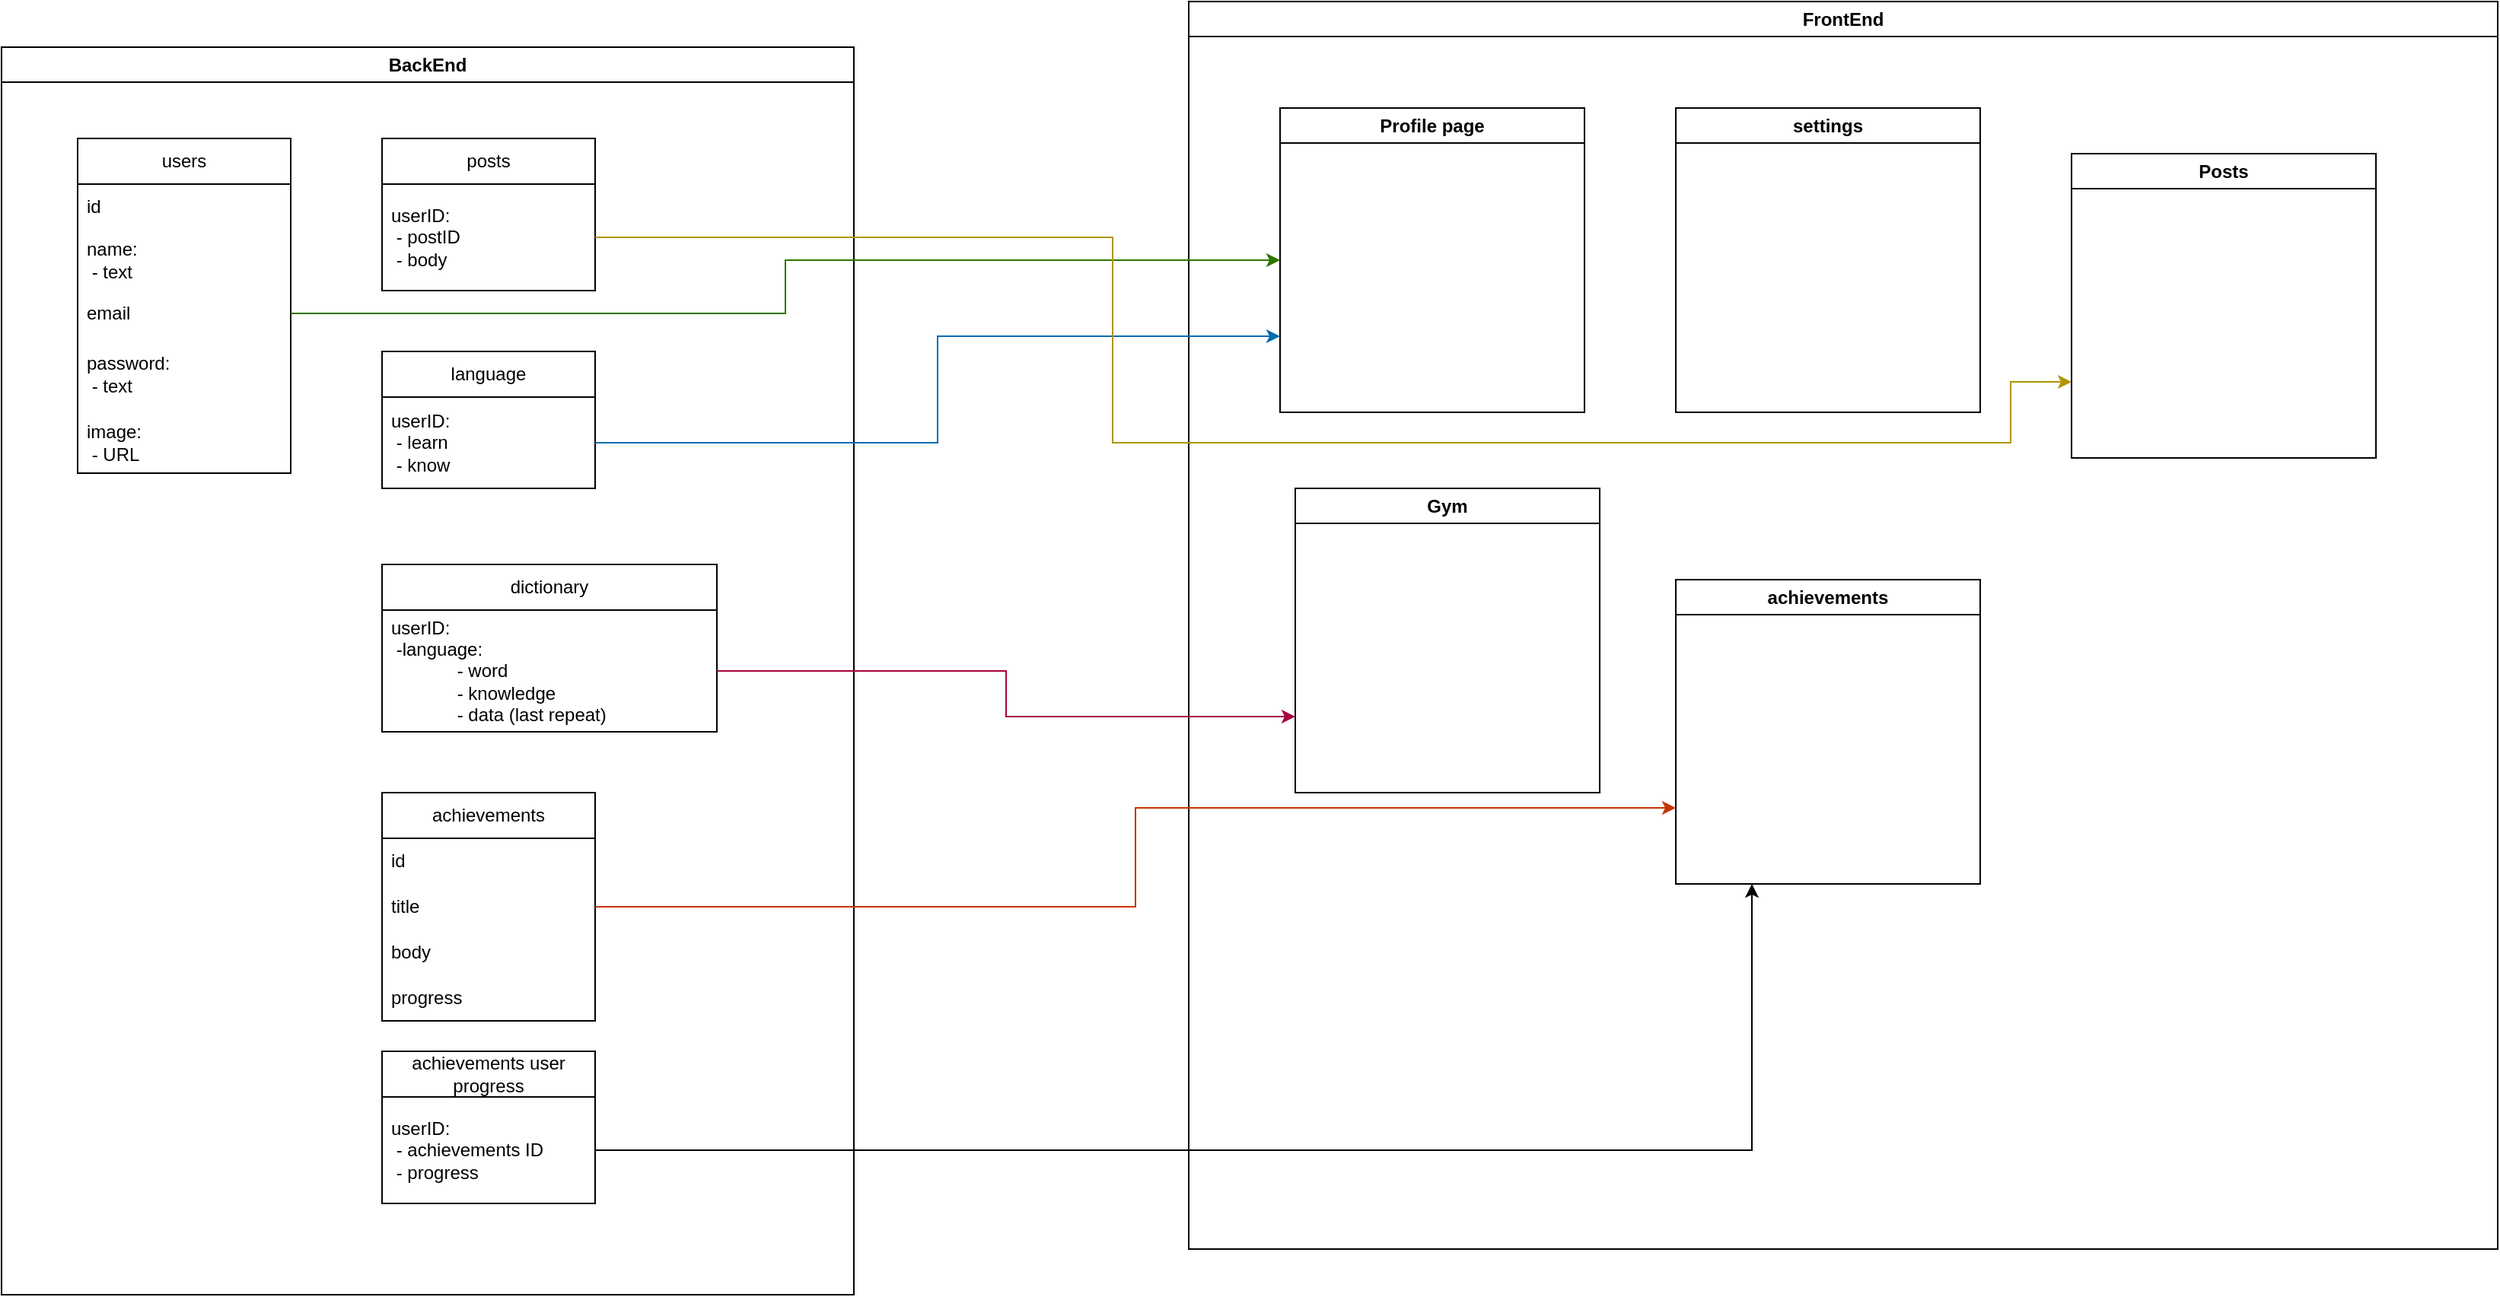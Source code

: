 <mxfile version="20.6.0" type="github">
  <diagram id="ck00l7Mgybi-_arUy2Rb" name="Page-1">
    <mxGraphModel dx="1422" dy="762" grid="1" gridSize="10" guides="1" tooltips="1" connect="1" arrows="1" fold="1" page="1" pageScale="1" pageWidth="2339" pageHeight="3300" math="0" shadow="0">
      <root>
        <mxCell id="0" />
        <mxCell id="1" parent="0" />
        <mxCell id="QpnBZLkLuOmUYs_tp1LJ-1" value="BackEnd" style="swimlane;whiteSpace=wrap;html=1;" vertex="1" parent="1">
          <mxGeometry x="90" y="90" width="560" height="820" as="geometry">
            <mxRectangle x="90" y="90" width="90" height="30" as="alternateBounds" />
          </mxGeometry>
        </mxCell>
        <mxCell id="QpnBZLkLuOmUYs_tp1LJ-16" value="users" style="swimlane;fontStyle=0;childLayout=stackLayout;horizontal=1;startSize=30;horizontalStack=0;resizeParent=1;resizeParentMax=0;resizeLast=0;collapsible=1;marginBottom=0;whiteSpace=wrap;html=1;" vertex="1" parent="QpnBZLkLuOmUYs_tp1LJ-1">
          <mxGeometry x="50" y="60" width="140" height="220" as="geometry" />
        </mxCell>
        <mxCell id="QpnBZLkLuOmUYs_tp1LJ-17" value="id" style="text;strokeColor=none;fillColor=none;align=left;verticalAlign=middle;spacingLeft=4;spacingRight=4;overflow=hidden;points=[[0,0.5],[1,0.5]];portConstraint=eastwest;rotatable=0;whiteSpace=wrap;html=1;" vertex="1" parent="QpnBZLkLuOmUYs_tp1LJ-16">
          <mxGeometry y="30" width="140" height="30" as="geometry" />
        </mxCell>
        <mxCell id="QpnBZLkLuOmUYs_tp1LJ-18" value="name:&lt;br&gt;&lt;span style=&quot;&quot;&gt;	&lt;/span&gt;&lt;span style=&quot;white-space: pre;&quot;&gt;	&lt;/span&gt;- text" style="text;strokeColor=none;fillColor=none;align=left;verticalAlign=middle;spacingLeft=4;spacingRight=4;overflow=hidden;points=[[0,0.5],[1,0.5]];portConstraint=eastwest;rotatable=0;whiteSpace=wrap;html=1;" vertex="1" parent="QpnBZLkLuOmUYs_tp1LJ-16">
          <mxGeometry y="60" width="140" height="40" as="geometry" />
        </mxCell>
        <mxCell id="QpnBZLkLuOmUYs_tp1LJ-19" value="email" style="text;strokeColor=none;fillColor=none;align=left;verticalAlign=middle;spacingLeft=4;spacingRight=4;overflow=hidden;points=[[0,0.5],[1,0.5]];portConstraint=eastwest;rotatable=0;whiteSpace=wrap;html=1;" vertex="1" parent="QpnBZLkLuOmUYs_tp1LJ-16">
          <mxGeometry y="100" width="140" height="30" as="geometry" />
        </mxCell>
        <mxCell id="QpnBZLkLuOmUYs_tp1LJ-21" value="password:&lt;br&gt;&lt;span style=&quot;white-space: pre;&quot;&gt;	&lt;/span&gt;- text" style="text;strokeColor=none;fillColor=none;align=left;verticalAlign=middle;spacingLeft=4;spacingRight=4;overflow=hidden;points=[[0,0.5],[1,0.5]];portConstraint=eastwest;rotatable=0;whiteSpace=wrap;html=1;" vertex="1" parent="QpnBZLkLuOmUYs_tp1LJ-16">
          <mxGeometry y="130" width="140" height="50" as="geometry" />
        </mxCell>
        <mxCell id="QpnBZLkLuOmUYs_tp1LJ-20" value="image:&lt;br&gt;&lt;span style=&quot;white-space: pre;&quot;&gt;	&lt;/span&gt;- URL" style="text;strokeColor=none;fillColor=none;align=left;verticalAlign=middle;spacingLeft=4;spacingRight=4;overflow=hidden;points=[[0,0.5],[1,0.5]];portConstraint=eastwest;rotatable=0;whiteSpace=wrap;html=1;" vertex="1" parent="QpnBZLkLuOmUYs_tp1LJ-16">
          <mxGeometry y="180" width="140" height="40" as="geometry" />
        </mxCell>
        <mxCell id="QpnBZLkLuOmUYs_tp1LJ-26" value="posts" style="swimlane;fontStyle=0;childLayout=stackLayout;horizontal=1;startSize=30;horizontalStack=0;resizeParent=1;resizeParentMax=0;resizeLast=0;collapsible=1;marginBottom=0;whiteSpace=wrap;html=1;" vertex="1" parent="QpnBZLkLuOmUYs_tp1LJ-1">
          <mxGeometry x="250" y="60" width="140" height="100" as="geometry" />
        </mxCell>
        <mxCell id="QpnBZLkLuOmUYs_tp1LJ-27" value="userID:&lt;br&gt;&lt;span style=&quot;white-space: pre;&quot;&gt;	&lt;/span&gt;- postID&lt;br&gt;&lt;span style=&quot;white-space: pre;&quot;&gt;	&lt;/span&gt;- body" style="text;strokeColor=none;fillColor=none;align=left;verticalAlign=middle;spacingLeft=4;spacingRight=4;overflow=hidden;points=[[0,0.5],[1,0.5]];portConstraint=eastwest;rotatable=0;whiteSpace=wrap;html=1;" vertex="1" parent="QpnBZLkLuOmUYs_tp1LJ-26">
          <mxGeometry y="30" width="140" height="70" as="geometry" />
        </mxCell>
        <mxCell id="QpnBZLkLuOmUYs_tp1LJ-31" value="language" style="swimlane;fontStyle=0;childLayout=stackLayout;horizontal=1;startSize=30;horizontalStack=0;resizeParent=1;resizeParentMax=0;resizeLast=0;collapsible=1;marginBottom=0;whiteSpace=wrap;html=1;" vertex="1" parent="QpnBZLkLuOmUYs_tp1LJ-1">
          <mxGeometry x="250" y="200" width="140" height="90" as="geometry" />
        </mxCell>
        <mxCell id="QpnBZLkLuOmUYs_tp1LJ-32" value="userID:&lt;br&gt;&lt;span style=&quot;white-space: pre;&quot;&gt;	&lt;/span&gt;- learn&lt;br&gt;&lt;span style=&quot;white-space: pre;&quot;&gt;	&lt;/span&gt;- know" style="text;strokeColor=none;fillColor=none;align=left;verticalAlign=middle;spacingLeft=4;spacingRight=4;overflow=hidden;points=[[0,0.5],[1,0.5]];portConstraint=eastwest;rotatable=0;whiteSpace=wrap;html=1;" vertex="1" parent="QpnBZLkLuOmUYs_tp1LJ-31">
          <mxGeometry y="30" width="140" height="60" as="geometry" />
        </mxCell>
        <mxCell id="QpnBZLkLuOmUYs_tp1LJ-35" value="dictionary" style="swimlane;fontStyle=0;childLayout=stackLayout;horizontal=1;startSize=30;horizontalStack=0;resizeParent=1;resizeParentMax=0;resizeLast=0;collapsible=1;marginBottom=0;whiteSpace=wrap;html=1;" vertex="1" parent="QpnBZLkLuOmUYs_tp1LJ-1">
          <mxGeometry x="250" y="340" width="220" height="110" as="geometry" />
        </mxCell>
        <mxCell id="QpnBZLkLuOmUYs_tp1LJ-36" value="userID:&lt;br&gt;&lt;span style=&quot;white-space: pre;&quot;&gt;	&lt;/span&gt;-language:&amp;nbsp;&lt;br&gt;&lt;blockquote style=&quot;margin: 0 0 0 40px; border: none; padding: 0px;&quot;&gt;&lt;span style=&quot;white-space: pre;&quot;&gt;	&lt;/span&gt;- word&lt;br&gt;&lt;span style=&quot;white-space: pre;&quot;&gt;	&lt;/span&gt;- knowledge&lt;br&gt;&lt;span style=&quot;white-space: pre;&quot;&gt;	&lt;/span&gt;- data (last repeat)&lt;/blockquote&gt;" style="text;strokeColor=none;fillColor=none;align=left;verticalAlign=middle;spacingLeft=4;spacingRight=4;overflow=hidden;points=[[0,0.5],[1,0.5]];portConstraint=eastwest;rotatable=0;whiteSpace=wrap;html=1;" vertex="1" parent="QpnBZLkLuOmUYs_tp1LJ-35">
          <mxGeometry y="30" width="220" height="80" as="geometry" />
        </mxCell>
        <mxCell id="QpnBZLkLuOmUYs_tp1LJ-47" value="achievements" style="swimlane;fontStyle=0;childLayout=stackLayout;horizontal=1;startSize=30;horizontalStack=0;resizeParent=1;resizeParentMax=0;resizeLast=0;collapsible=1;marginBottom=0;whiteSpace=wrap;html=1;" vertex="1" parent="QpnBZLkLuOmUYs_tp1LJ-1">
          <mxGeometry x="250" y="490" width="140" height="150" as="geometry" />
        </mxCell>
        <mxCell id="QpnBZLkLuOmUYs_tp1LJ-48" value="id" style="text;strokeColor=none;fillColor=none;align=left;verticalAlign=middle;spacingLeft=4;spacingRight=4;overflow=hidden;points=[[0,0.5],[1,0.5]];portConstraint=eastwest;rotatable=0;whiteSpace=wrap;html=1;" vertex="1" parent="QpnBZLkLuOmUYs_tp1LJ-47">
          <mxGeometry y="30" width="140" height="30" as="geometry" />
        </mxCell>
        <mxCell id="QpnBZLkLuOmUYs_tp1LJ-49" value="title" style="text;strokeColor=none;fillColor=none;align=left;verticalAlign=middle;spacingLeft=4;spacingRight=4;overflow=hidden;points=[[0,0.5],[1,0.5]];portConstraint=eastwest;rotatable=0;whiteSpace=wrap;html=1;" vertex="1" parent="QpnBZLkLuOmUYs_tp1LJ-47">
          <mxGeometry y="60" width="140" height="30" as="geometry" />
        </mxCell>
        <mxCell id="QpnBZLkLuOmUYs_tp1LJ-51" value="body" style="text;strokeColor=none;fillColor=none;align=left;verticalAlign=middle;spacingLeft=4;spacingRight=4;overflow=hidden;points=[[0,0.5],[1,0.5]];portConstraint=eastwest;rotatable=0;whiteSpace=wrap;html=1;" vertex="1" parent="QpnBZLkLuOmUYs_tp1LJ-47">
          <mxGeometry y="90" width="140" height="30" as="geometry" />
        </mxCell>
        <mxCell id="QpnBZLkLuOmUYs_tp1LJ-50" value="progress" style="text;strokeColor=none;fillColor=none;align=left;verticalAlign=middle;spacingLeft=4;spacingRight=4;overflow=hidden;points=[[0,0.5],[1,0.5]];portConstraint=eastwest;rotatable=0;whiteSpace=wrap;html=1;" vertex="1" parent="QpnBZLkLuOmUYs_tp1LJ-47">
          <mxGeometry y="120" width="140" height="30" as="geometry" />
        </mxCell>
        <mxCell id="QpnBZLkLuOmUYs_tp1LJ-53" value="achievements user progress" style="swimlane;fontStyle=0;childLayout=stackLayout;horizontal=1;startSize=30;horizontalStack=0;resizeParent=1;resizeParentMax=0;resizeLast=0;collapsible=1;marginBottom=0;whiteSpace=wrap;html=1;" vertex="1" parent="QpnBZLkLuOmUYs_tp1LJ-1">
          <mxGeometry x="250" y="660" width="140" height="100" as="geometry" />
        </mxCell>
        <mxCell id="QpnBZLkLuOmUYs_tp1LJ-54" value="userID:&lt;br&gt;&lt;span style=&quot;white-space: pre;&quot;&gt;	&lt;/span&gt;- achievements ID&lt;br&gt;&lt;span style=&quot;white-space: pre;&quot;&gt;	&lt;/span&gt;- progress" style="text;strokeColor=none;fillColor=none;align=left;verticalAlign=middle;spacingLeft=4;spacingRight=4;overflow=hidden;points=[[0,0.5],[1,0.5]];portConstraint=eastwest;rotatable=0;whiteSpace=wrap;html=1;" vertex="1" parent="QpnBZLkLuOmUYs_tp1LJ-53">
          <mxGeometry y="30" width="140" height="70" as="geometry" />
        </mxCell>
        <mxCell id="QpnBZLkLuOmUYs_tp1LJ-2" value="FrontEnd" style="swimlane;whiteSpace=wrap;html=1;" vertex="1" parent="1">
          <mxGeometry x="870" y="60" width="860" height="820" as="geometry">
            <mxRectangle x="1000" y="100" width="90" height="30" as="alternateBounds" />
          </mxGeometry>
        </mxCell>
        <mxCell id="QpnBZLkLuOmUYs_tp1LJ-39" value="Profile page" style="swimlane;whiteSpace=wrap;html=1;" vertex="1" parent="QpnBZLkLuOmUYs_tp1LJ-2">
          <mxGeometry x="60" y="70" width="200" height="200" as="geometry" />
        </mxCell>
        <mxCell id="QpnBZLkLuOmUYs_tp1LJ-43" value="settings" style="swimlane;whiteSpace=wrap;html=1;" vertex="1" parent="QpnBZLkLuOmUYs_tp1LJ-2">
          <mxGeometry x="320" y="70" width="200" height="200" as="geometry" />
        </mxCell>
        <mxCell id="QpnBZLkLuOmUYs_tp1LJ-44" value="achievements" style="swimlane;whiteSpace=wrap;html=1;" vertex="1" parent="QpnBZLkLuOmUYs_tp1LJ-2">
          <mxGeometry x="320" y="380" width="200" height="200" as="geometry" />
        </mxCell>
        <mxCell id="QpnBZLkLuOmUYs_tp1LJ-45" value="Gym" style="swimlane;whiteSpace=wrap;html=1;" vertex="1" parent="QpnBZLkLuOmUYs_tp1LJ-2">
          <mxGeometry x="70" y="320" width="200" height="200" as="geometry" />
        </mxCell>
        <mxCell id="QpnBZLkLuOmUYs_tp1LJ-58" value="Posts" style="swimlane;whiteSpace=wrap;html=1;" vertex="1" parent="QpnBZLkLuOmUYs_tp1LJ-2">
          <mxGeometry x="580" y="100" width="200" height="200" as="geometry" />
        </mxCell>
        <mxCell id="QpnBZLkLuOmUYs_tp1LJ-40" style="edgeStyle=orthogonalEdgeStyle;rounded=0;orthogonalLoop=1;jettySize=auto;html=1;entryX=0;entryY=0.5;entryDx=0;entryDy=0;fillColor=#60a917;strokeColor=#2D7600;" edge="1" parent="1" source="QpnBZLkLuOmUYs_tp1LJ-19" target="QpnBZLkLuOmUYs_tp1LJ-39">
          <mxGeometry relative="1" as="geometry" />
        </mxCell>
        <mxCell id="QpnBZLkLuOmUYs_tp1LJ-41" style="edgeStyle=orthogonalEdgeStyle;rounded=0;orthogonalLoop=1;jettySize=auto;html=1;entryX=0;entryY=0.75;entryDx=0;entryDy=0;fillColor=#1ba1e2;strokeColor=#006EAF;" edge="1" parent="1" source="QpnBZLkLuOmUYs_tp1LJ-32" target="QpnBZLkLuOmUYs_tp1LJ-39">
          <mxGeometry relative="1" as="geometry" />
        </mxCell>
        <mxCell id="QpnBZLkLuOmUYs_tp1LJ-46" style="edgeStyle=orthogonalEdgeStyle;rounded=0;orthogonalLoop=1;jettySize=auto;html=1;fillColor=#d80073;strokeColor=#A50040;entryX=0;entryY=0.75;entryDx=0;entryDy=0;" edge="1" parent="1" source="QpnBZLkLuOmUYs_tp1LJ-36" target="QpnBZLkLuOmUYs_tp1LJ-45">
          <mxGeometry relative="1" as="geometry">
            <mxPoint x="1070" y="500" as="targetPoint" />
          </mxGeometry>
        </mxCell>
        <mxCell id="QpnBZLkLuOmUYs_tp1LJ-52" style="edgeStyle=orthogonalEdgeStyle;rounded=0;orthogonalLoop=1;jettySize=auto;html=1;fillColor=#fa6800;strokeColor=#C73500;entryX=0;entryY=0.75;entryDx=0;entryDy=0;" edge="1" parent="1" source="QpnBZLkLuOmUYs_tp1LJ-47" target="QpnBZLkLuOmUYs_tp1LJ-44">
          <mxGeometry relative="1" as="geometry">
            <mxPoint x="1420" y="660" as="targetPoint" />
          </mxGeometry>
        </mxCell>
        <mxCell id="QpnBZLkLuOmUYs_tp1LJ-57" style="edgeStyle=orthogonalEdgeStyle;rounded=0;orthogonalLoop=1;jettySize=auto;html=1;entryX=0.25;entryY=1;entryDx=0;entryDy=0;" edge="1" parent="1" source="QpnBZLkLuOmUYs_tp1LJ-54" target="QpnBZLkLuOmUYs_tp1LJ-44">
          <mxGeometry relative="1" as="geometry">
            <mxPoint x="1440" y="680" as="targetPoint" />
          </mxGeometry>
        </mxCell>
        <mxCell id="QpnBZLkLuOmUYs_tp1LJ-59" style="edgeStyle=orthogonalEdgeStyle;rounded=0;orthogonalLoop=1;jettySize=auto;html=1;entryX=0;entryY=0.75;entryDx=0;entryDy=0;fillColor=#e3c800;strokeColor=#B09500;" edge="1" parent="1" source="QpnBZLkLuOmUYs_tp1LJ-27" target="QpnBZLkLuOmUYs_tp1LJ-58">
          <mxGeometry relative="1" as="geometry">
            <Array as="points">
              <mxPoint x="820" y="215" />
              <mxPoint x="820" y="350" />
              <mxPoint x="1410" y="350" />
              <mxPoint x="1410" y="310" />
            </Array>
          </mxGeometry>
        </mxCell>
      </root>
    </mxGraphModel>
  </diagram>
</mxfile>
